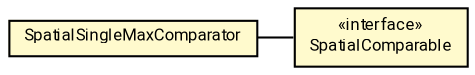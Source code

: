 #!/usr/local/bin/dot
#
# Class diagram 
# Generated by UMLGraph version R5_7_2-60-g0e99a6 (http://www.spinellis.gr/umlgraph/)
#

digraph G {
	graph [fontnames="svg"]
	edge [fontname="Roboto",fontsize=7,labelfontname="Roboto",labelfontsize=7,color="black"];
	node [fontname="Roboto",fontcolor="black",fontsize=8,shape=plaintext,margin=0,width=0,height=0];
	nodesep=0.15;
	ranksep=0.25;
	rankdir=LR;
	// de.lmu.ifi.dbs.elki.data.spatial.SpatialComparable
	c9876875 [label=<<table title="de.lmu.ifi.dbs.elki.data.spatial.SpatialComparable" border="0" cellborder="1" cellspacing="0" cellpadding="2" bgcolor="LemonChiffon" href="SpatialComparable.html" target="_parent">
		<tr><td><table border="0" cellspacing="0" cellpadding="1">
		<tr><td align="center" balign="center"> &#171;interface&#187; </td></tr>
		<tr><td align="center" balign="center"> <font face="Roboto">SpatialComparable</font> </td></tr>
		</table></td></tr>
		</table>>, URL="SpatialComparable.html"];
	// de.lmu.ifi.dbs.elki.data.spatial.SpatialSingleMaxComparator
	c9876937 [label=<<table title="de.lmu.ifi.dbs.elki.data.spatial.SpatialSingleMaxComparator" border="0" cellborder="1" cellspacing="0" cellpadding="2" bgcolor="lemonChiffon" href="SpatialSingleMaxComparator.html" target="_parent">
		<tr><td><table border="0" cellspacing="0" cellpadding="1">
		<tr><td align="center" balign="center"> <font face="Roboto">SpatialSingleMaxComparator</font> </td></tr>
		</table></td></tr>
		</table>>, URL="SpatialSingleMaxComparator.html"];
	// de.lmu.ifi.dbs.elki.data.spatial.SpatialSingleMaxComparator assoc de.lmu.ifi.dbs.elki.data.spatial.SpatialComparable
	c9876937 -> c9876875 [arrowhead=none,weight=2];
}

